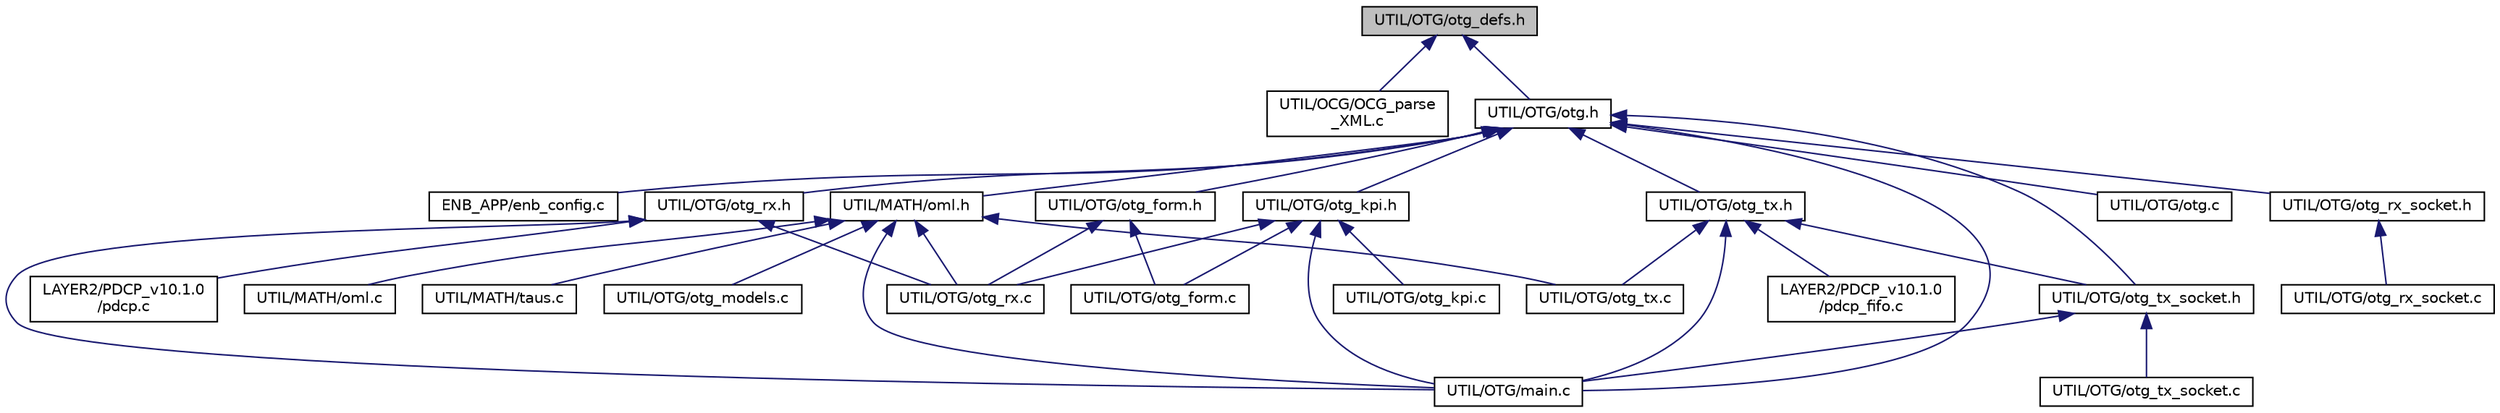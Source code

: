 digraph "UTIL/OTG/otg_defs.h"
{
 // LATEX_PDF_SIZE
  edge [fontname="Helvetica",fontsize="10",labelfontname="Helvetica",labelfontsize="10"];
  node [fontname="Helvetica",fontsize="10",shape=record];
  Node1 [label="UTIL/OTG/otg_defs.h",height=0.2,width=0.4,color="black", fillcolor="grey75", style="filled", fontcolor="black",tooltip="otg structure"];
  Node1 -> Node2 [dir="back",color="midnightblue",fontsize="10",style="solid",fontname="Helvetica"];
  Node2 [label="UTIL/OCG/OCG_parse\l_XML.c",height=0.2,width=0.4,color="black", fillcolor="white", style="filled",URL="$OCG__parse__XML_8c.html",tooltip="Parse the content of the XML configuration file."];
  Node1 -> Node3 [dir="back",color="midnightblue",fontsize="10",style="solid",fontname="Helvetica"];
  Node3 [label="UTIL/OTG/otg.h",height=0.2,width=0.4,color="black", fillcolor="white", style="filled",URL="$otg_8h.html",tooltip="Data structure and functions for OTG."];
  Node3 -> Node4 [dir="back",color="midnightblue",fontsize="10",style="solid",fontname="Helvetica"];
  Node4 [label="ENB_APP/enb_config.c",height=0.2,width=0.4,color="black", fillcolor="white", style="filled",URL="$enb__config_8c.html",tooltip=" "];
  Node3 -> Node5 [dir="back",color="midnightblue",fontsize="10",style="solid",fontname="Helvetica"];
  Node5 [label="UTIL/MATH/oml.h",height=0.2,width=0.4,color="black", fillcolor="white", style="filled",URL="$oml_8h.html",tooltip="Data structure for OCG of OpenAir emulator."];
  Node5 -> Node6 [dir="back",color="midnightblue",fontsize="10",style="solid",fontname="Helvetica"];
  Node6 [label="UTIL/MATH/oml.c",height=0.2,width=0.4,color="black", fillcolor="white", style="filled",URL="$oml_8c.html",tooltip="Data structure for distribution libraries."];
  Node5 -> Node7 [dir="back",color="midnightblue",fontsize="10",style="solid",fontname="Helvetica"];
  Node7 [label="UTIL/MATH/taus.c",height=0.2,width=0.4,color="black", fillcolor="white", style="filled",URL="$taus_8c.html",tooltip="random number generator per OAI component"];
  Node5 -> Node8 [dir="back",color="midnightblue",fontsize="10",style="solid",fontname="Helvetica"];
  Node8 [label="UTIL/OTG/main.c",height=0.2,width=0.4,color="black", fillcolor="white", style="filled",URL="$UTIL_2OTG_2main_8c.html",tooltip="main program for OTG CX + RX"];
  Node5 -> Node9 [dir="back",color="midnightblue",fontsize="10",style="solid",fontname="Helvetica"];
  Node9 [label="UTIL/OTG/otg_models.c",height=0.2,width=0.4,color="black", fillcolor="white", style="filled",URL="$otg__models_8c.html",tooltip="function containing the OTG TX traffic generation functions"];
  Node5 -> Node10 [dir="back",color="midnightblue",fontsize="10",style="solid",fontname="Helvetica"];
  Node10 [label="UTIL/OTG/otg_rx.c",height=0.2,width=0.4,color="black", fillcolor="white", style="filled",URL="$otg__rx_8c.html",tooltip="function containing the OTG traffic generation functions"];
  Node5 -> Node11 [dir="back",color="midnightblue",fontsize="10",style="solid",fontname="Helvetica"];
  Node11 [label="UTIL/OTG/otg_tx.c",height=0.2,width=0.4,color="black", fillcolor="white", style="filled",URL="$otg__tx_8c.html",tooltip="function containing the OTG TX traffic generation functions"];
  Node3 -> Node8 [dir="back",color="midnightblue",fontsize="10",style="solid",fontname="Helvetica"];
  Node3 -> Node12 [dir="back",color="midnightblue",fontsize="10",style="solid",fontname="Helvetica"];
  Node12 [label="UTIL/OTG/otg.c",height=0.2,width=0.4,color="black", fillcolor="white", style="filled",URL="$otg_8c.html",tooltip="common function for otc tx and rx"];
  Node3 -> Node13 [dir="back",color="midnightblue",fontsize="10",style="solid",fontname="Helvetica"];
  Node13 [label="UTIL/OTG/otg_form.h",height=0.2,width=0.4,color="black", fillcolor="white", style="filled",URL="$otg__form_8h.html",tooltip=" "];
  Node13 -> Node14 [dir="back",color="midnightblue",fontsize="10",style="solid",fontname="Helvetica"];
  Node14 [label="UTIL/OTG/otg_form.c",height=0.2,width=0.4,color="black", fillcolor="white", style="filled",URL="$otg__form_8c.html",tooltip=" "];
  Node13 -> Node10 [dir="back",color="midnightblue",fontsize="10",style="solid",fontname="Helvetica"];
  Node3 -> Node15 [dir="back",color="midnightblue",fontsize="10",style="solid",fontname="Helvetica"];
  Node15 [label="UTIL/OTG/otg_kpi.h",height=0.2,width=0.4,color="black", fillcolor="white", style="filled",URL="$otg__kpi_8h.html",tooltip="desribe function for KPIs computation"];
  Node15 -> Node8 [dir="back",color="midnightblue",fontsize="10",style="solid",fontname="Helvetica"];
  Node15 -> Node14 [dir="back",color="midnightblue",fontsize="10",style="solid",fontname="Helvetica"];
  Node15 -> Node16 [dir="back",color="midnightblue",fontsize="10",style="solid",fontname="Helvetica"];
  Node16 [label="UTIL/OTG/otg_kpi.c",height=0.2,width=0.4,color="black", fillcolor="white", style="filled",URL="$otg__kpi_8c.html",tooltip="define KPIs to compute for performance analysis"];
  Node15 -> Node10 [dir="back",color="midnightblue",fontsize="10",style="solid",fontname="Helvetica"];
  Node3 -> Node17 [dir="back",color="midnightblue",fontsize="10",style="solid",fontname="Helvetica"];
  Node17 [label="UTIL/OTG/otg_rx.h",height=0.2,width=0.4,color="black", fillcolor="white", style="filled",URL="$otg__rx_8h.html",tooltip="Data structure and functions for OTG receiver."];
  Node17 -> Node18 [dir="back",color="midnightblue",fontsize="10",style="solid",fontname="Helvetica"];
  Node18 [label="LAYER2/PDCP_v10.1.0\l/pdcp.c",height=0.2,width=0.4,color="black", fillcolor="white", style="filled",URL="$pdcp_8c.html",tooltip="pdcp interface with RLC"];
  Node17 -> Node8 [dir="back",color="midnightblue",fontsize="10",style="solid",fontname="Helvetica"];
  Node17 -> Node10 [dir="back",color="midnightblue",fontsize="10",style="solid",fontname="Helvetica"];
  Node3 -> Node19 [dir="back",color="midnightblue",fontsize="10",style="solid",fontname="Helvetica"];
  Node19 [label="UTIL/OTG/otg_rx_socket.h",height=0.2,width=0.4,color="black", fillcolor="white", style="filled",URL="$otg__rx__socket_8h.html",tooltip="brief explain how this block is organized, and how it works: OTG RX traffic generation functions with..."];
  Node19 -> Node20 [dir="back",color="midnightblue",fontsize="10",style="solid",fontname="Helvetica"];
  Node20 [label="UTIL/OTG/otg_rx_socket.c",height=0.2,width=0.4,color="black", fillcolor="white", style="filled",URL="$otg__rx__socket_8c.html",tooltip="function containing the OTG RX traffic generation functions with sockets"];
  Node3 -> Node21 [dir="back",color="midnightblue",fontsize="10",style="solid",fontname="Helvetica"];
  Node21 [label="UTIL/OTG/otg_tx.h",height=0.2,width=0.4,color="black", fillcolor="white", style="filled",URL="$otg__tx_8h.html",tooltip="Data structure and functions for OTG."];
  Node21 -> Node22 [dir="back",color="midnightblue",fontsize="10",style="solid",fontname="Helvetica"];
  Node22 [label="LAYER2/PDCP_v10.1.0\l/pdcp_fifo.c",height=0.2,width=0.4,color="black", fillcolor="white", style="filled",URL="$pdcp__fifo_8c.html",tooltip="pdcp interface with linux IP interface, have a look at http://man7.org/linux/man-pages/man7/netlink...."];
  Node21 -> Node8 [dir="back",color="midnightblue",fontsize="10",style="solid",fontname="Helvetica"];
  Node21 -> Node11 [dir="back",color="midnightblue",fontsize="10",style="solid",fontname="Helvetica"];
  Node21 -> Node23 [dir="back",color="midnightblue",fontsize="10",style="solid",fontname="Helvetica"];
  Node23 [label="UTIL/OTG/otg_tx_socket.h",height=0.2,width=0.4,color="black", fillcolor="white", style="filled",URL="$otg__tx__socket_8h.html",tooltip="brief explain how this block is organized, and how it works: OTG TX traffic generation functions with..."];
  Node23 -> Node8 [dir="back",color="midnightblue",fontsize="10",style="solid",fontname="Helvetica"];
  Node23 -> Node24 [dir="back",color="midnightblue",fontsize="10",style="solid",fontname="Helvetica"];
  Node24 [label="UTIL/OTG/otg_tx_socket.c",height=0.2,width=0.4,color="black", fillcolor="white", style="filled",URL="$otg__tx__socket_8c.html",tooltip="function containing the OTG TX traffic generation functions with sockets"];
  Node3 -> Node23 [dir="back",color="midnightblue",fontsize="10",style="solid",fontname="Helvetica"];
}
